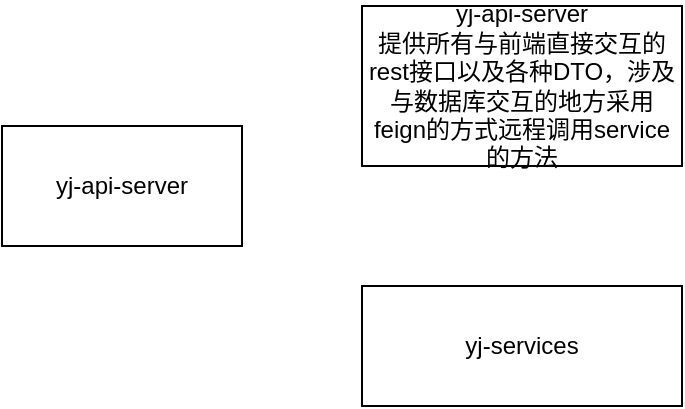 <mxfile version="20.1.2" type="github">
  <diagram id="q94vO7x2B7mEJxBbjwwC" name="第 1 页">
    <mxGraphModel dx="1038" dy="571" grid="1" gridSize="10" guides="1" tooltips="1" connect="1" arrows="1" fold="1" page="1" pageScale="1" pageWidth="827" pageHeight="1169" math="0" shadow="0">
      <root>
        <mxCell id="0" />
        <mxCell id="1" parent="0" />
        <mxCell id="HXe5Fqyoxgzw2WQCRE1f-1" value="yj-api-server" style="rounded=0;whiteSpace=wrap;html=1;" vertex="1" parent="1">
          <mxGeometry x="90" y="90" width="120" height="60" as="geometry" />
        </mxCell>
        <mxCell id="HXe5Fqyoxgzw2WQCRE1f-2" value="yj-api-server&lt;br&gt;提供所有与前端直接交互的rest接口以及各种DTO，涉及与数据库交互的地方采用feign的方式远程调用service的方法" style="rounded=0;whiteSpace=wrap;html=1;" vertex="1" parent="1">
          <mxGeometry x="270" y="30" width="160" height="80" as="geometry" />
        </mxCell>
        <mxCell id="HXe5Fqyoxgzw2WQCRE1f-3" value="yj-services" style="rounded=0;whiteSpace=wrap;html=1;" vertex="1" parent="1">
          <mxGeometry x="270" y="170" width="160" height="60" as="geometry" />
        </mxCell>
      </root>
    </mxGraphModel>
  </diagram>
</mxfile>
